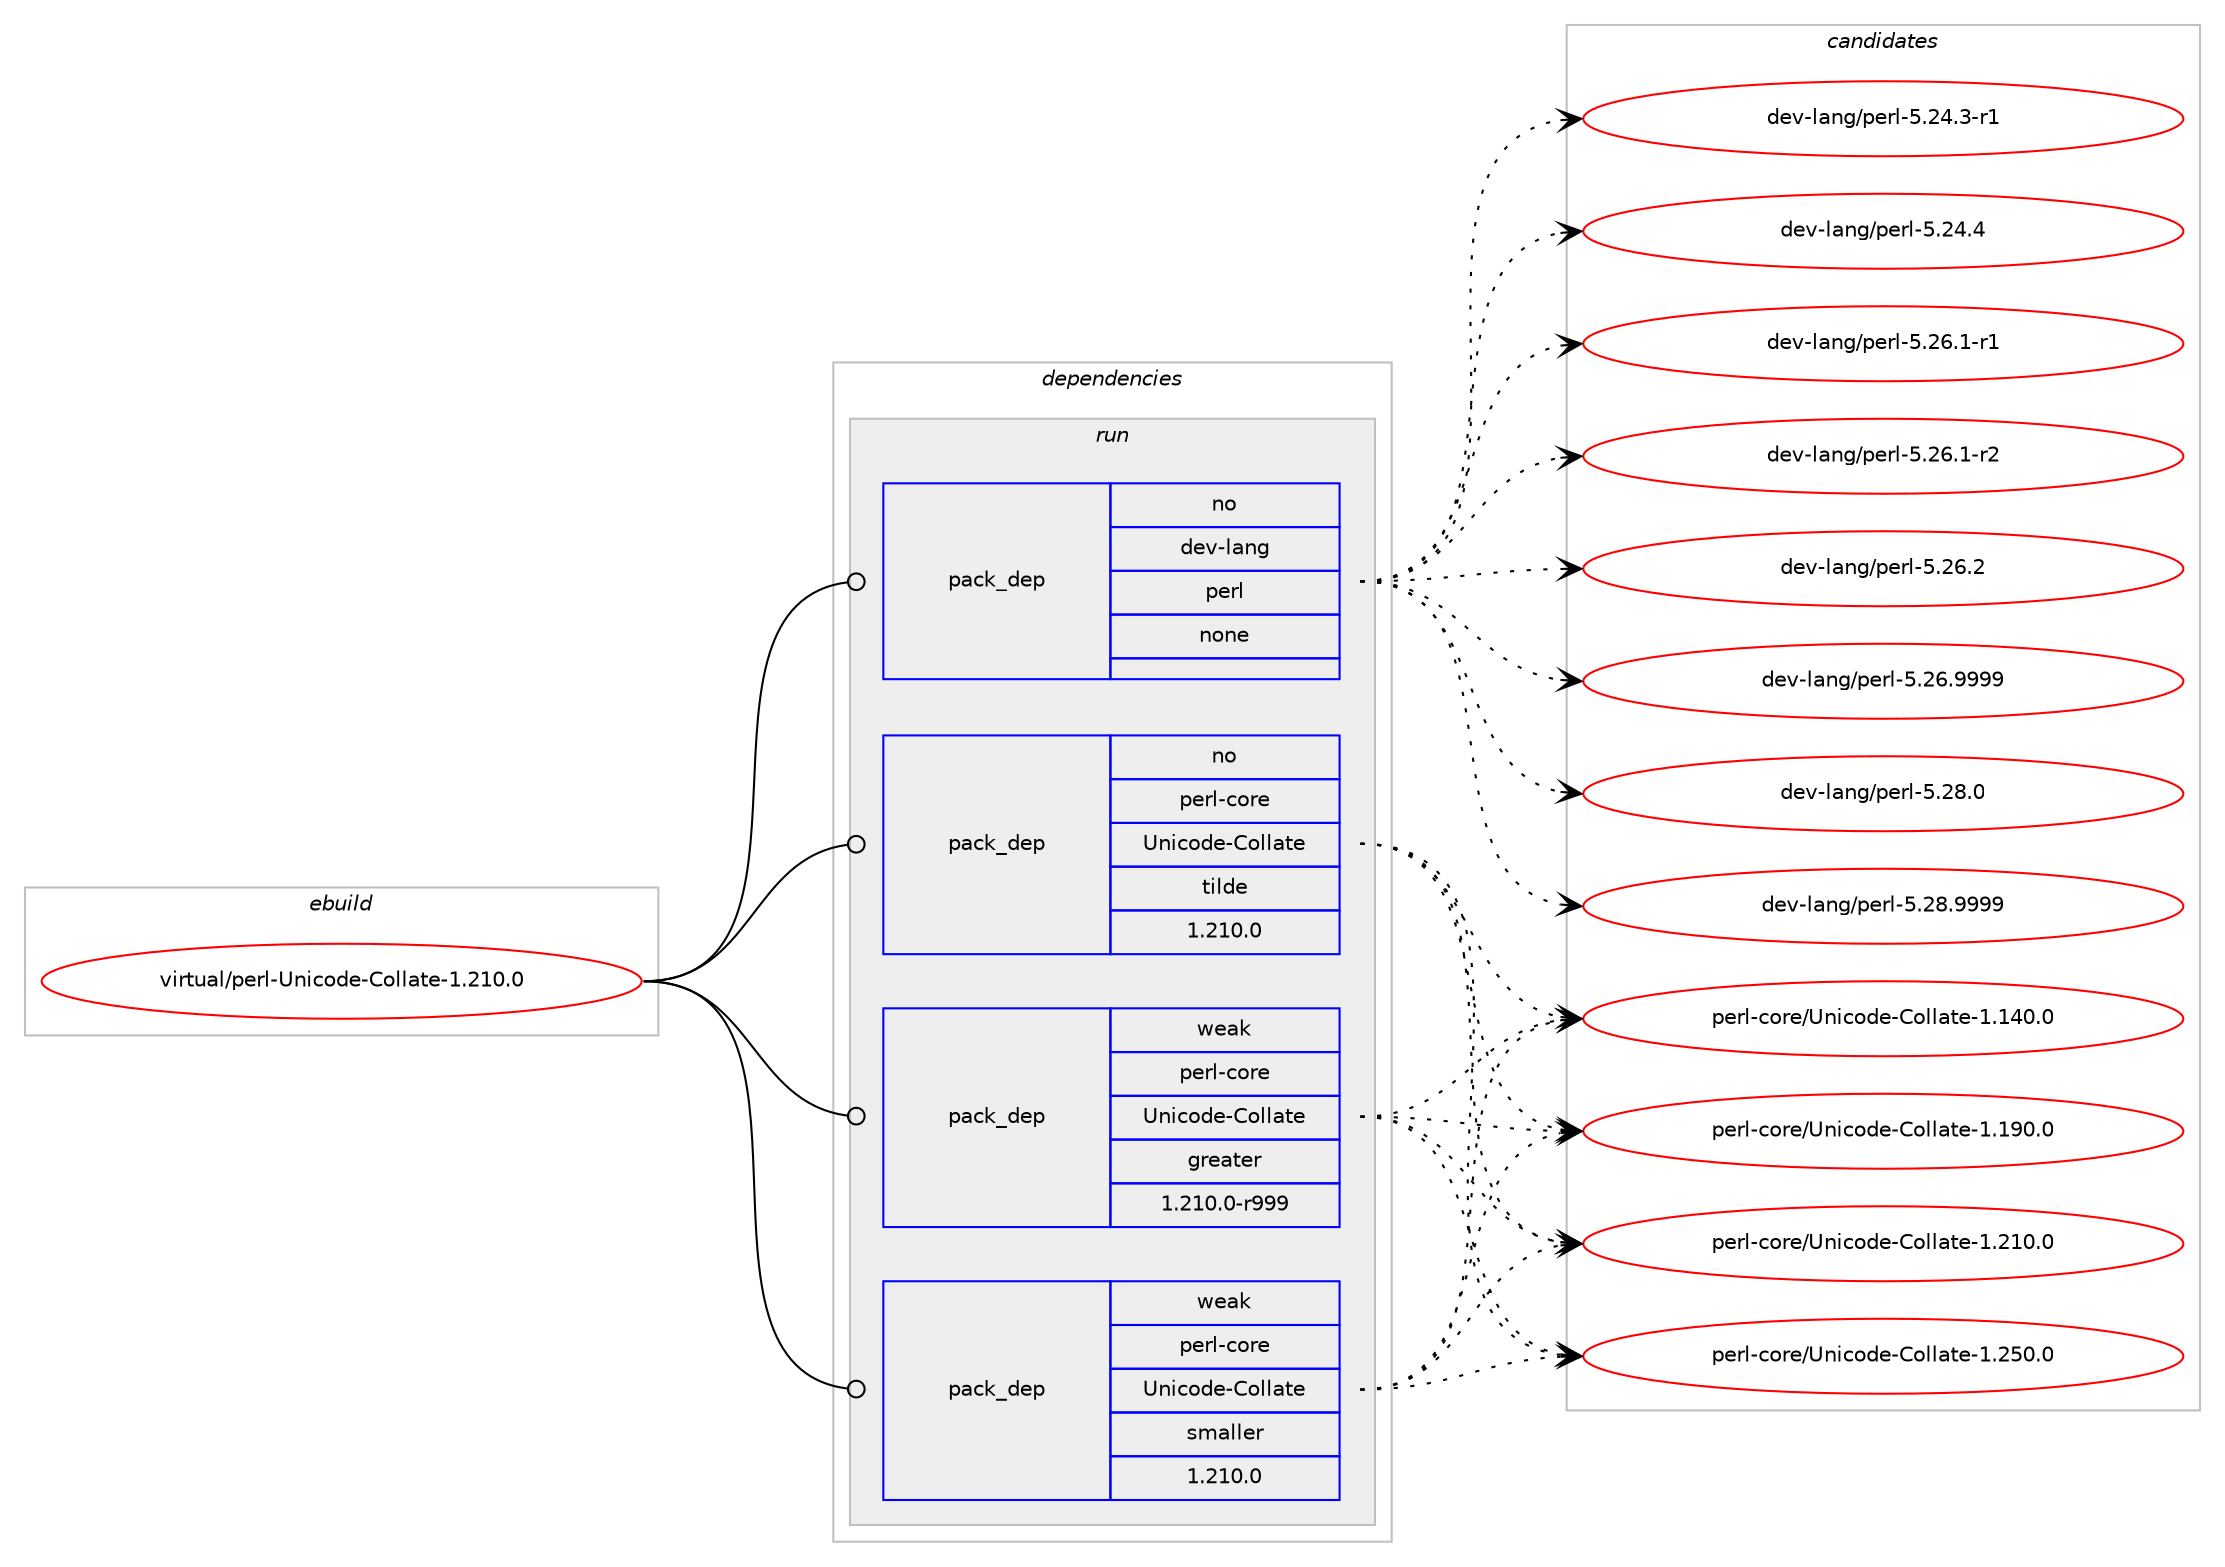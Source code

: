 digraph prolog {

# *************
# Graph options
# *************

newrank=true;
concentrate=true;
compound=true;
graph [rankdir=LR,fontname=Helvetica,fontsize=10,ranksep=1.5];#, ranksep=2.5, nodesep=0.2];
edge  [arrowhead=vee];
node  [fontname=Helvetica,fontsize=10];

# **********
# The ebuild
# **********

subgraph cluster_leftcol {
color=gray;
rank=same;
label=<<i>ebuild</i>>;
id [label="virtual/perl-Unicode-Collate-1.210.0", color=red, width=4, href="../virtual/perl-Unicode-Collate-1.210.0.svg"];
}

# ****************
# The dependencies
# ****************

subgraph cluster_midcol {
color=gray;
label=<<i>dependencies</i>>;
subgraph cluster_compile {
fillcolor="#eeeeee";
style=filled;
label=<<i>compile</i>>;
}
subgraph cluster_compileandrun {
fillcolor="#eeeeee";
style=filled;
label=<<i>compile and run</i>>;
}
subgraph cluster_run {
fillcolor="#eeeeee";
style=filled;
label=<<i>run</i>>;
subgraph pack5981 {
dependency7330 [label=<<TABLE BORDER="0" CELLBORDER="1" CELLSPACING="0" CELLPADDING="4" WIDTH="220"><TR><TD ROWSPAN="6" CELLPADDING="30">pack_dep</TD></TR><TR><TD WIDTH="110">no</TD></TR><TR><TD>dev-lang</TD></TR><TR><TD>perl</TD></TR><TR><TD>none</TD></TR><TR><TD></TD></TR></TABLE>>, shape=none, color=blue];
}
id:e -> dependency7330:w [weight=20,style="solid",arrowhead="odot"];
subgraph pack5982 {
dependency7331 [label=<<TABLE BORDER="0" CELLBORDER="1" CELLSPACING="0" CELLPADDING="4" WIDTH="220"><TR><TD ROWSPAN="6" CELLPADDING="30">pack_dep</TD></TR><TR><TD WIDTH="110">no</TD></TR><TR><TD>perl-core</TD></TR><TR><TD>Unicode-Collate</TD></TR><TR><TD>tilde</TD></TR><TR><TD>1.210.0</TD></TR></TABLE>>, shape=none, color=blue];
}
id:e -> dependency7331:w [weight=20,style="solid",arrowhead="odot"];
subgraph pack5983 {
dependency7332 [label=<<TABLE BORDER="0" CELLBORDER="1" CELLSPACING="0" CELLPADDING="4" WIDTH="220"><TR><TD ROWSPAN="6" CELLPADDING="30">pack_dep</TD></TR><TR><TD WIDTH="110">weak</TD></TR><TR><TD>perl-core</TD></TR><TR><TD>Unicode-Collate</TD></TR><TR><TD>greater</TD></TR><TR><TD>1.210.0-r999</TD></TR></TABLE>>, shape=none, color=blue];
}
id:e -> dependency7332:w [weight=20,style="solid",arrowhead="odot"];
subgraph pack5984 {
dependency7333 [label=<<TABLE BORDER="0" CELLBORDER="1" CELLSPACING="0" CELLPADDING="4" WIDTH="220"><TR><TD ROWSPAN="6" CELLPADDING="30">pack_dep</TD></TR><TR><TD WIDTH="110">weak</TD></TR><TR><TD>perl-core</TD></TR><TR><TD>Unicode-Collate</TD></TR><TR><TD>smaller</TD></TR><TR><TD>1.210.0</TD></TR></TABLE>>, shape=none, color=blue];
}
id:e -> dependency7333:w [weight=20,style="solid",arrowhead="odot"];
}
}

# **************
# The candidates
# **************

subgraph cluster_choices {
rank=same;
color=gray;
label=<<i>candidates</i>>;

subgraph choice5981 {
color=black;
nodesep=1;
choice100101118451089711010347112101114108455346505246514511449 [label="dev-lang/perl-5.24.3-r1", color=red, width=4,href="../dev-lang/perl-5.24.3-r1.svg"];
choice10010111845108971101034711210111410845534650524652 [label="dev-lang/perl-5.24.4", color=red, width=4,href="../dev-lang/perl-5.24.4.svg"];
choice100101118451089711010347112101114108455346505446494511449 [label="dev-lang/perl-5.26.1-r1", color=red, width=4,href="../dev-lang/perl-5.26.1-r1.svg"];
choice100101118451089711010347112101114108455346505446494511450 [label="dev-lang/perl-5.26.1-r2", color=red, width=4,href="../dev-lang/perl-5.26.1-r2.svg"];
choice10010111845108971101034711210111410845534650544650 [label="dev-lang/perl-5.26.2", color=red, width=4,href="../dev-lang/perl-5.26.2.svg"];
choice10010111845108971101034711210111410845534650544657575757 [label="dev-lang/perl-5.26.9999", color=red, width=4,href="../dev-lang/perl-5.26.9999.svg"];
choice10010111845108971101034711210111410845534650564648 [label="dev-lang/perl-5.28.0", color=red, width=4,href="../dev-lang/perl-5.28.0.svg"];
choice10010111845108971101034711210111410845534650564657575757 [label="dev-lang/perl-5.28.9999", color=red, width=4,href="../dev-lang/perl-5.28.9999.svg"];
dependency7330:e -> choice100101118451089711010347112101114108455346505246514511449:w [style=dotted,weight="100"];
dependency7330:e -> choice10010111845108971101034711210111410845534650524652:w [style=dotted,weight="100"];
dependency7330:e -> choice100101118451089711010347112101114108455346505446494511449:w [style=dotted,weight="100"];
dependency7330:e -> choice100101118451089711010347112101114108455346505446494511450:w [style=dotted,weight="100"];
dependency7330:e -> choice10010111845108971101034711210111410845534650544650:w [style=dotted,weight="100"];
dependency7330:e -> choice10010111845108971101034711210111410845534650544657575757:w [style=dotted,weight="100"];
dependency7330:e -> choice10010111845108971101034711210111410845534650564648:w [style=dotted,weight="100"];
dependency7330:e -> choice10010111845108971101034711210111410845534650564657575757:w [style=dotted,weight="100"];
}
subgraph choice5982 {
color=black;
nodesep=1;
choice11210111410845991111141014785110105991111001014567111108108971161014549464952484648 [label="perl-core/Unicode-Collate-1.140.0", color=red, width=4,href="../perl-core/Unicode-Collate-1.140.0.svg"];
choice11210111410845991111141014785110105991111001014567111108108971161014549464957484648 [label="perl-core/Unicode-Collate-1.190.0", color=red, width=4,href="../perl-core/Unicode-Collate-1.190.0.svg"];
choice11210111410845991111141014785110105991111001014567111108108971161014549465049484648 [label="perl-core/Unicode-Collate-1.210.0", color=red, width=4,href="../perl-core/Unicode-Collate-1.210.0.svg"];
choice11210111410845991111141014785110105991111001014567111108108971161014549465053484648 [label="perl-core/Unicode-Collate-1.250.0", color=red, width=4,href="../perl-core/Unicode-Collate-1.250.0.svg"];
dependency7331:e -> choice11210111410845991111141014785110105991111001014567111108108971161014549464952484648:w [style=dotted,weight="100"];
dependency7331:e -> choice11210111410845991111141014785110105991111001014567111108108971161014549464957484648:w [style=dotted,weight="100"];
dependency7331:e -> choice11210111410845991111141014785110105991111001014567111108108971161014549465049484648:w [style=dotted,weight="100"];
dependency7331:e -> choice11210111410845991111141014785110105991111001014567111108108971161014549465053484648:w [style=dotted,weight="100"];
}
subgraph choice5983 {
color=black;
nodesep=1;
choice11210111410845991111141014785110105991111001014567111108108971161014549464952484648 [label="perl-core/Unicode-Collate-1.140.0", color=red, width=4,href="../perl-core/Unicode-Collate-1.140.0.svg"];
choice11210111410845991111141014785110105991111001014567111108108971161014549464957484648 [label="perl-core/Unicode-Collate-1.190.0", color=red, width=4,href="../perl-core/Unicode-Collate-1.190.0.svg"];
choice11210111410845991111141014785110105991111001014567111108108971161014549465049484648 [label="perl-core/Unicode-Collate-1.210.0", color=red, width=4,href="../perl-core/Unicode-Collate-1.210.0.svg"];
choice11210111410845991111141014785110105991111001014567111108108971161014549465053484648 [label="perl-core/Unicode-Collate-1.250.0", color=red, width=4,href="../perl-core/Unicode-Collate-1.250.0.svg"];
dependency7332:e -> choice11210111410845991111141014785110105991111001014567111108108971161014549464952484648:w [style=dotted,weight="100"];
dependency7332:e -> choice11210111410845991111141014785110105991111001014567111108108971161014549464957484648:w [style=dotted,weight="100"];
dependency7332:e -> choice11210111410845991111141014785110105991111001014567111108108971161014549465049484648:w [style=dotted,weight="100"];
dependency7332:e -> choice11210111410845991111141014785110105991111001014567111108108971161014549465053484648:w [style=dotted,weight="100"];
}
subgraph choice5984 {
color=black;
nodesep=1;
choice11210111410845991111141014785110105991111001014567111108108971161014549464952484648 [label="perl-core/Unicode-Collate-1.140.0", color=red, width=4,href="../perl-core/Unicode-Collate-1.140.0.svg"];
choice11210111410845991111141014785110105991111001014567111108108971161014549464957484648 [label="perl-core/Unicode-Collate-1.190.0", color=red, width=4,href="../perl-core/Unicode-Collate-1.190.0.svg"];
choice11210111410845991111141014785110105991111001014567111108108971161014549465049484648 [label="perl-core/Unicode-Collate-1.210.0", color=red, width=4,href="../perl-core/Unicode-Collate-1.210.0.svg"];
choice11210111410845991111141014785110105991111001014567111108108971161014549465053484648 [label="perl-core/Unicode-Collate-1.250.0", color=red, width=4,href="../perl-core/Unicode-Collate-1.250.0.svg"];
dependency7333:e -> choice11210111410845991111141014785110105991111001014567111108108971161014549464952484648:w [style=dotted,weight="100"];
dependency7333:e -> choice11210111410845991111141014785110105991111001014567111108108971161014549464957484648:w [style=dotted,weight="100"];
dependency7333:e -> choice11210111410845991111141014785110105991111001014567111108108971161014549465049484648:w [style=dotted,weight="100"];
dependency7333:e -> choice11210111410845991111141014785110105991111001014567111108108971161014549465053484648:w [style=dotted,weight="100"];
}
}

}

